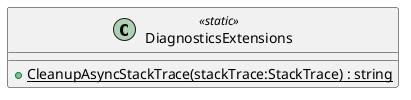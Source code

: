 @startuml
class DiagnosticsExtensions <<static>> {
    + {static} CleanupAsyncStackTrace(stackTrace:StackTrace) : string
}
@enduml
